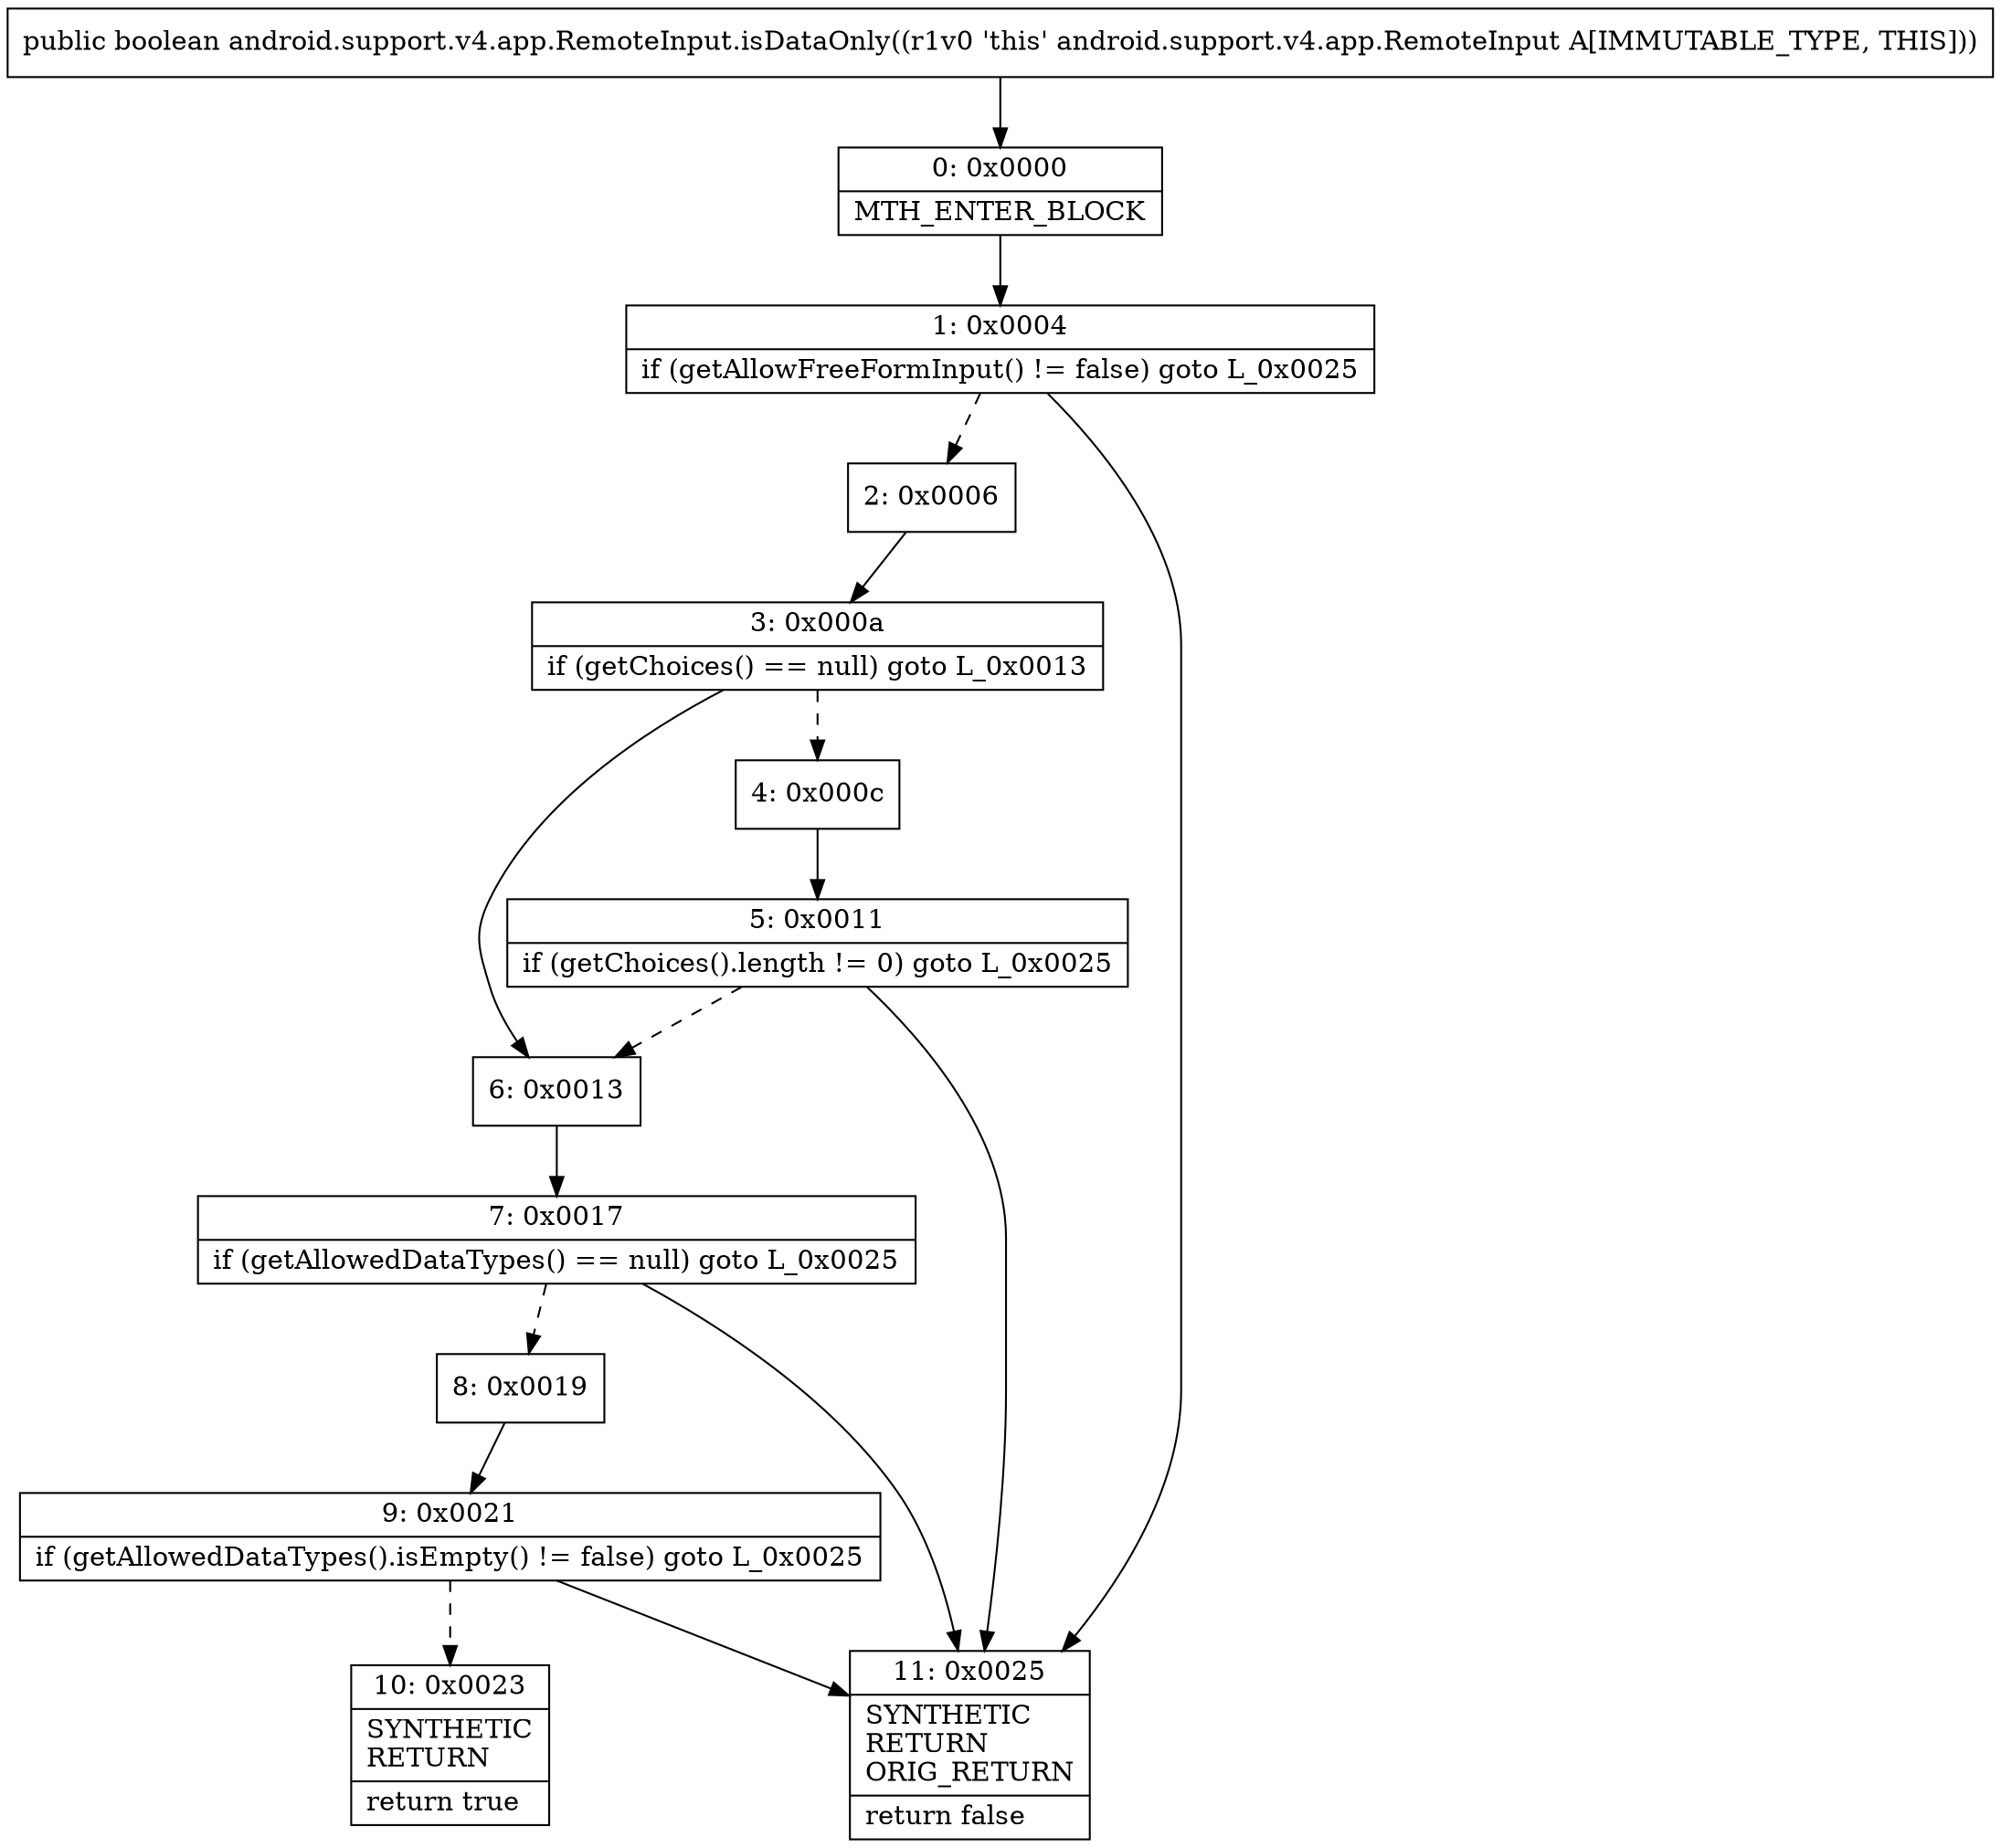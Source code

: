 digraph "CFG forandroid.support.v4.app.RemoteInput.isDataOnly()Z" {
Node_0 [shape=record,label="{0\:\ 0x0000|MTH_ENTER_BLOCK\l}"];
Node_1 [shape=record,label="{1\:\ 0x0004|if (getAllowFreeFormInput() != false) goto L_0x0025\l}"];
Node_2 [shape=record,label="{2\:\ 0x0006}"];
Node_3 [shape=record,label="{3\:\ 0x000a|if (getChoices() == null) goto L_0x0013\l}"];
Node_4 [shape=record,label="{4\:\ 0x000c}"];
Node_5 [shape=record,label="{5\:\ 0x0011|if (getChoices().length != 0) goto L_0x0025\l}"];
Node_6 [shape=record,label="{6\:\ 0x0013}"];
Node_7 [shape=record,label="{7\:\ 0x0017|if (getAllowedDataTypes() == null) goto L_0x0025\l}"];
Node_8 [shape=record,label="{8\:\ 0x0019}"];
Node_9 [shape=record,label="{9\:\ 0x0021|if (getAllowedDataTypes().isEmpty() != false) goto L_0x0025\l}"];
Node_10 [shape=record,label="{10\:\ 0x0023|SYNTHETIC\lRETURN\l|return true\l}"];
Node_11 [shape=record,label="{11\:\ 0x0025|SYNTHETIC\lRETURN\lORIG_RETURN\l|return false\l}"];
MethodNode[shape=record,label="{public boolean android.support.v4.app.RemoteInput.isDataOnly((r1v0 'this' android.support.v4.app.RemoteInput A[IMMUTABLE_TYPE, THIS])) }"];
MethodNode -> Node_0;
Node_0 -> Node_1;
Node_1 -> Node_2[style=dashed];
Node_1 -> Node_11;
Node_2 -> Node_3;
Node_3 -> Node_4[style=dashed];
Node_3 -> Node_6;
Node_4 -> Node_5;
Node_5 -> Node_6[style=dashed];
Node_5 -> Node_11;
Node_6 -> Node_7;
Node_7 -> Node_8[style=dashed];
Node_7 -> Node_11;
Node_8 -> Node_9;
Node_9 -> Node_10[style=dashed];
Node_9 -> Node_11;
}


